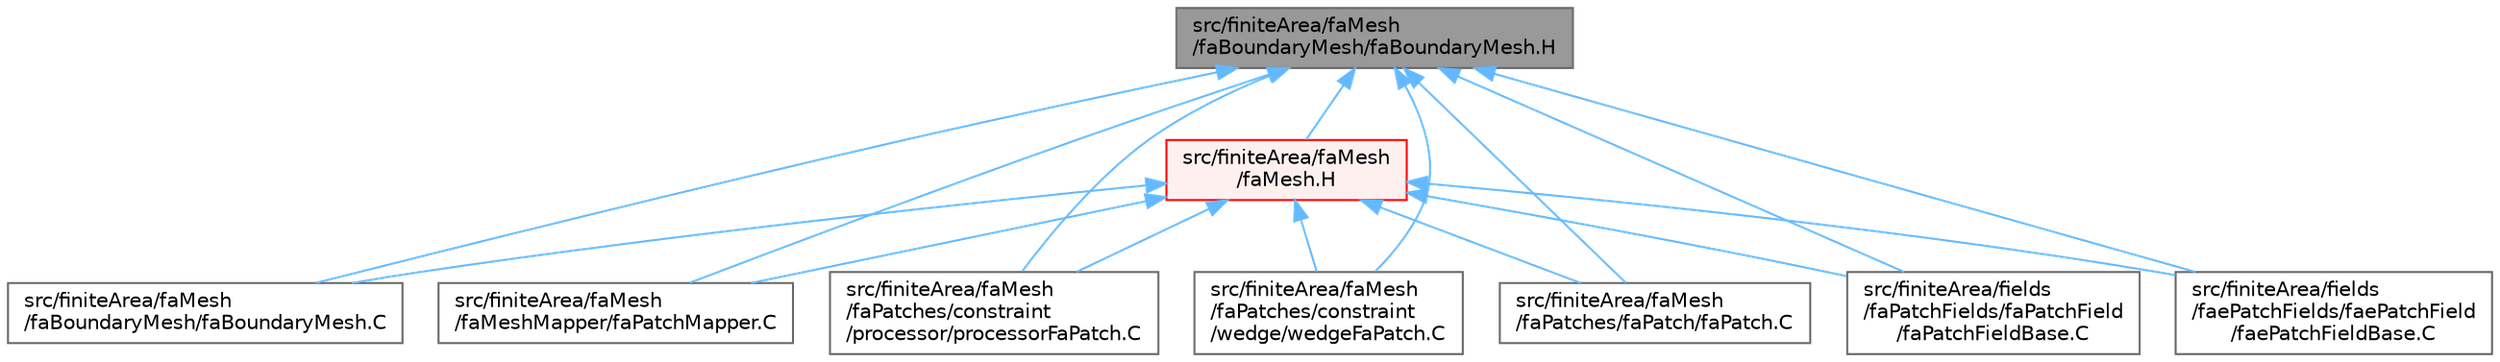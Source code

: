 digraph "src/finiteArea/faMesh/faBoundaryMesh/faBoundaryMesh.H"
{
 // LATEX_PDF_SIZE
  bgcolor="transparent";
  edge [fontname=Helvetica,fontsize=10,labelfontname=Helvetica,labelfontsize=10];
  node [fontname=Helvetica,fontsize=10,shape=box,height=0.2,width=0.4];
  Node1 [id="Node000001",label="src/finiteArea/faMesh\l/faBoundaryMesh/faBoundaryMesh.H",height=0.2,width=0.4,color="gray40", fillcolor="grey60", style="filled", fontcolor="black",tooltip=" "];
  Node1 -> Node2 [id="edge1_Node000001_Node000002",dir="back",color="steelblue1",style="solid",tooltip=" "];
  Node2 [id="Node000002",label="src/finiteArea/faMesh\l/faBoundaryMesh/faBoundaryMesh.C",height=0.2,width=0.4,color="grey40", fillcolor="white", style="filled",URL="$faBoundaryMesh_8C.html",tooltip=" "];
  Node1 -> Node3 [id="edge2_Node000001_Node000003",dir="back",color="steelblue1",style="solid",tooltip=" "];
  Node3 [id="Node000003",label="src/finiteArea/faMesh\l/faMesh.H",height=0.2,width=0.4,color="red", fillcolor="#FFF0F0", style="filled",URL="$faMesh_8H.html",tooltip=" "];
  Node3 -> Node2 [id="edge3_Node000003_Node000002",dir="back",color="steelblue1",style="solid",tooltip=" "];
  Node3 -> Node256 [id="edge4_Node000003_Node000256",dir="back",color="steelblue1",style="solid",tooltip=" "];
  Node256 [id="Node000256",label="src/finiteArea/faMesh\l/faMeshMapper/faPatchMapper.C",height=0.2,width=0.4,color="grey40", fillcolor="white", style="filled",URL="$faPatchMapper_8C.html",tooltip=" "];
  Node3 -> Node262 [id="edge5_Node000003_Node000262",dir="back",color="steelblue1",style="solid",tooltip=" "];
  Node262 [id="Node000262",label="src/finiteArea/faMesh\l/faPatches/constraint\l/processor/processorFaPatch.C",height=0.2,width=0.4,color="grey40", fillcolor="white", style="filled",URL="$processorFaPatch_8C.html",tooltip=" "];
  Node3 -> Node263 [id="edge6_Node000003_Node000263",dir="back",color="steelblue1",style="solid",tooltip=" "];
  Node263 [id="Node000263",label="src/finiteArea/faMesh\l/faPatches/constraint\l/wedge/wedgeFaPatch.C",height=0.2,width=0.4,color="grey40", fillcolor="white", style="filled",URL="$wedgeFaPatch_8C.html",tooltip=" "];
  Node3 -> Node114 [id="edge7_Node000003_Node000114",dir="back",color="steelblue1",style="solid",tooltip=" "];
  Node114 [id="Node000114",label="src/finiteArea/faMesh\l/faPatches/faPatch/faPatch.C",height=0.2,width=0.4,color="grey40", fillcolor="white", style="filled",URL="$faPatch_8C.html",tooltip=" "];
  Node3 -> Node264 [id="edge8_Node000003_Node000264",dir="back",color="steelblue1",style="solid",tooltip=" "];
  Node264 [id="Node000264",label="src/finiteArea/fields\l/faPatchFields/faPatchField\l/faPatchFieldBase.C",height=0.2,width=0.4,color="grey40", fillcolor="white", style="filled",URL="$faPatchFieldBase_8C.html",tooltip=" "];
  Node3 -> Node265 [id="edge9_Node000003_Node000265",dir="back",color="steelblue1",style="solid",tooltip=" "];
  Node265 [id="Node000265",label="src/finiteArea/fields\l/faePatchFields/faePatchField\l/faePatchFieldBase.C",height=0.2,width=0.4,color="grey40", fillcolor="white", style="filled",URL="$faePatchFieldBase_8C.html",tooltip=" "];
  Node1 -> Node256 [id="edge10_Node000001_Node000256",dir="back",color="steelblue1",style="solid",tooltip=" "];
  Node1 -> Node262 [id="edge11_Node000001_Node000262",dir="back",color="steelblue1",style="solid",tooltip=" "];
  Node1 -> Node263 [id="edge12_Node000001_Node000263",dir="back",color="steelblue1",style="solid",tooltip=" "];
  Node1 -> Node114 [id="edge13_Node000001_Node000114",dir="back",color="steelblue1",style="solid",tooltip=" "];
  Node1 -> Node264 [id="edge14_Node000001_Node000264",dir="back",color="steelblue1",style="solid",tooltip=" "];
  Node1 -> Node265 [id="edge15_Node000001_Node000265",dir="back",color="steelblue1",style="solid",tooltip=" "];
}
